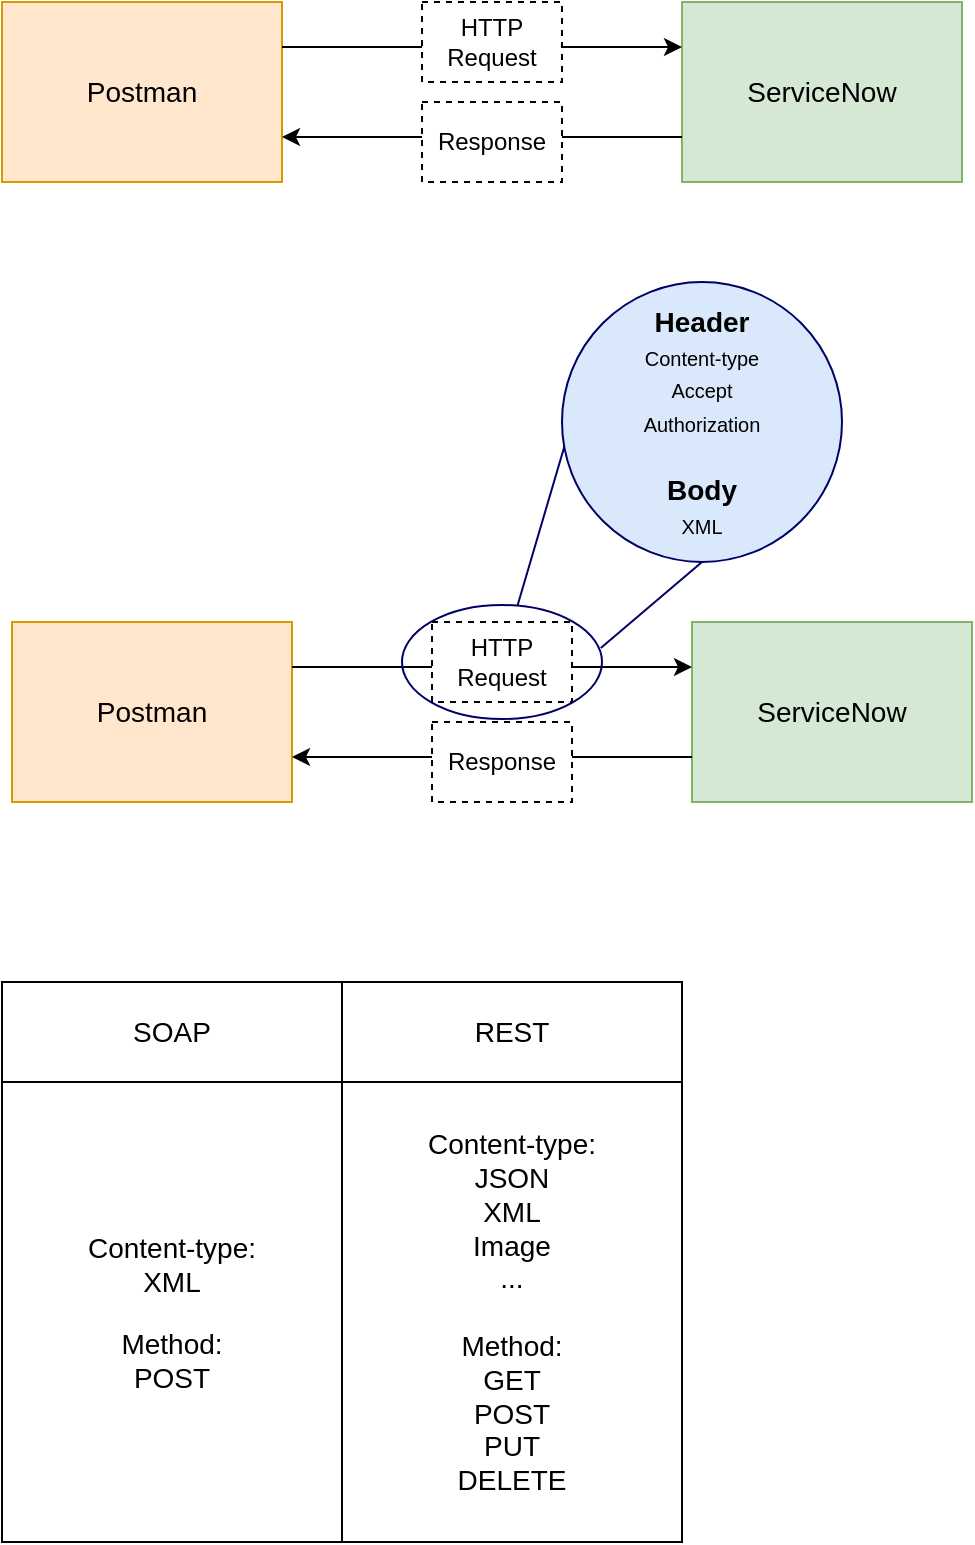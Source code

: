 <mxfile version="20.5.1" type="github">
  <diagram id="u7_6A1jx2wm4o3OyX1XM" name="Página-1">
    <mxGraphModel dx="946" dy="646" grid="1" gridSize="10" guides="1" tooltips="1" connect="1" arrows="1" fold="1" page="1" pageScale="1" pageWidth="827" pageHeight="1169" math="0" shadow="0">
      <root>
        <mxCell id="0" />
        <mxCell id="1" parent="0" />
        <mxCell id="v6u1ob0e97yH1iC7hwPf-1" value="&lt;font style=&quot;font-size: 14px;&quot;&gt;Postman&lt;/font&gt;" style="rounded=0;whiteSpace=wrap;html=1;fillColor=#ffe6cc;strokeColor=#d79b00;" parent="1" vertex="1">
          <mxGeometry x="80" y="10" width="140" height="90" as="geometry" />
        </mxCell>
        <mxCell id="v6u1ob0e97yH1iC7hwPf-2" value="&lt;font style=&quot;font-size: 14px;&quot;&gt;ServiceNow&lt;/font&gt;" style="rounded=0;whiteSpace=wrap;html=1;fillColor=#d5e8d4;strokeColor=#82b366;" parent="1" vertex="1">
          <mxGeometry x="420" y="10" width="140" height="90" as="geometry" />
        </mxCell>
        <mxCell id="v6u1ob0e97yH1iC7hwPf-3" value="" style="endArrow=classic;html=1;rounded=0;entryX=0;entryY=0.25;entryDx=0;entryDy=0;exitX=1;exitY=0.25;exitDx=0;exitDy=0;" parent="1" source="v6u1ob0e97yH1iC7hwPf-1" target="v6u1ob0e97yH1iC7hwPf-2" edge="1">
          <mxGeometry width="50" height="50" relative="1" as="geometry">
            <mxPoint x="400" y="200" as="sourcePoint" />
            <mxPoint x="450" y="150" as="targetPoint" />
          </mxGeometry>
        </mxCell>
        <mxCell id="v6u1ob0e97yH1iC7hwPf-4" value="HTTP&lt;br&gt;Request" style="rounded=0;whiteSpace=wrap;html=1;dashed=1;" parent="1" vertex="1">
          <mxGeometry x="290" y="10" width="70" height="40" as="geometry" />
        </mxCell>
        <mxCell id="v6u1ob0e97yH1iC7hwPf-5" value="" style="endArrow=classic;html=1;rounded=0;entryX=1;entryY=0.75;entryDx=0;entryDy=0;exitX=0;exitY=0.75;exitDx=0;exitDy=0;" parent="1" source="v6u1ob0e97yH1iC7hwPf-2" target="v6u1ob0e97yH1iC7hwPf-1" edge="1">
          <mxGeometry width="50" height="50" relative="1" as="geometry">
            <mxPoint x="230" y="42.5" as="sourcePoint" />
            <mxPoint x="430" y="42.5" as="targetPoint" />
          </mxGeometry>
        </mxCell>
        <mxCell id="v6u1ob0e97yH1iC7hwPf-6" value="Response" style="rounded=0;whiteSpace=wrap;html=1;dashed=1;" parent="1" vertex="1">
          <mxGeometry x="290" y="60" width="70" height="40" as="geometry" />
        </mxCell>
        <mxCell id="v6u1ob0e97yH1iC7hwPf-8" value="&lt;font style=&quot;font-size: 14px;&quot;&gt;Postman&lt;/font&gt;" style="rounded=0;whiteSpace=wrap;html=1;fillColor=#ffe6cc;strokeColor=#d79b00;" parent="1" vertex="1">
          <mxGeometry x="85" y="320" width="140" height="90" as="geometry" />
        </mxCell>
        <mxCell id="v6u1ob0e97yH1iC7hwPf-9" value="&lt;font style=&quot;font-size: 14px;&quot;&gt;ServiceNow&lt;/font&gt;" style="rounded=0;whiteSpace=wrap;html=1;fillColor=#d5e8d4;strokeColor=#82b366;" parent="1" vertex="1">
          <mxGeometry x="425" y="320" width="140" height="90" as="geometry" />
        </mxCell>
        <mxCell id="v6u1ob0e97yH1iC7hwPf-10" value="" style="endArrow=classic;html=1;rounded=0;entryX=0;entryY=0.25;entryDx=0;entryDy=0;exitX=1;exitY=0.25;exitDx=0;exitDy=0;" parent="1" source="v6u1ob0e97yH1iC7hwPf-8" target="v6u1ob0e97yH1iC7hwPf-9" edge="1">
          <mxGeometry width="50" height="50" relative="1" as="geometry">
            <mxPoint x="405" y="510" as="sourcePoint" />
            <mxPoint x="455" y="460" as="targetPoint" />
          </mxGeometry>
        </mxCell>
        <mxCell id="v6u1ob0e97yH1iC7hwPf-11" value="HTTP&lt;br&gt;Request" style="rounded=0;whiteSpace=wrap;html=1;dashed=1;" parent="1" vertex="1">
          <mxGeometry x="295" y="320" width="70" height="40" as="geometry" />
        </mxCell>
        <mxCell id="v6u1ob0e97yH1iC7hwPf-12" value="" style="endArrow=classic;html=1;rounded=0;entryX=1;entryY=0.75;entryDx=0;entryDy=0;exitX=0;exitY=0.75;exitDx=0;exitDy=0;" parent="1" source="v6u1ob0e97yH1iC7hwPf-9" target="v6u1ob0e97yH1iC7hwPf-8" edge="1">
          <mxGeometry width="50" height="50" relative="1" as="geometry">
            <mxPoint x="235" y="352.5" as="sourcePoint" />
            <mxPoint x="435" y="352.5" as="targetPoint" />
          </mxGeometry>
        </mxCell>
        <mxCell id="v6u1ob0e97yH1iC7hwPf-13" value="Response" style="rounded=0;whiteSpace=wrap;html=1;dashed=1;" parent="1" vertex="1">
          <mxGeometry x="295" y="370" width="70" height="40" as="geometry" />
        </mxCell>
        <mxCell id="v6u1ob0e97yH1iC7hwPf-15" value="" style="endArrow=none;html=1;rounded=0;fontSize=14;exitX=0.578;exitY=0.002;exitDx=0;exitDy=0;entryX=0.014;entryY=0.569;entryDx=0;entryDy=0;strokeColor=#000066;entryPerimeter=0;exitPerimeter=0;" parent="1" source="v6u1ob0e97yH1iC7hwPf-19" target="v6u1ob0e97yH1iC7hwPf-18" edge="1">
          <mxGeometry width="50" height="50" relative="1" as="geometry">
            <mxPoint x="325" y="300" as="sourcePoint" />
            <mxPoint x="400" y="190" as="targetPoint" />
          </mxGeometry>
        </mxCell>
        <mxCell id="v6u1ob0e97yH1iC7hwPf-16" value="" style="endArrow=none;html=1;rounded=0;fontSize=14;exitX=0.994;exitY=0.378;exitDx=0;exitDy=0;entryX=0.5;entryY=1;entryDx=0;entryDy=0;strokeColor=#000066;exitPerimeter=0;" parent="1" source="v6u1ob0e97yH1iC7hwPf-19" target="v6u1ob0e97yH1iC7hwPf-18" edge="1">
          <mxGeometry width="50" height="50" relative="1" as="geometry">
            <mxPoint x="360.0" y="335" as="sourcePoint" />
            <mxPoint x="490" y="290" as="targetPoint" />
          </mxGeometry>
        </mxCell>
        <mxCell id="v6u1ob0e97yH1iC7hwPf-18" value="&lt;b&gt;Header&lt;/b&gt;&lt;br&gt;&lt;font style=&quot;font-size: 10px;&quot;&gt;Content-type&lt;br&gt;Accept&lt;br&gt;Authorization&lt;br&gt;&lt;br&gt;&lt;b style=&quot;font-size: 14px;&quot;&gt;Body&lt;br&gt;&lt;/b&gt;XML&lt;br&gt;&lt;/font&gt;" style="ellipse;whiteSpace=wrap;html=1;aspect=fixed;fontSize=14;fillColor=#dae8fc;strokeColor=#000066;" parent="1" vertex="1">
          <mxGeometry x="360" y="150" width="140" height="140" as="geometry" />
        </mxCell>
        <mxCell id="v6u1ob0e97yH1iC7hwPf-19" value="" style="ellipse;whiteSpace=wrap;html=1;strokeColor=#000066;fontSize=10;fillColor=none;" parent="1" vertex="1">
          <mxGeometry x="280" y="311.5" width="100" height="57" as="geometry" />
        </mxCell>
        <mxCell id="v6u1ob0e97yH1iC7hwPf-30" value="&lt;font style=&quot;font-size: 14px;&quot;&gt;SOAP&lt;/font&gt;" style="rounded=0;whiteSpace=wrap;html=1;" parent="1" vertex="1">
          <mxGeometry x="80" y="500" width="170" height="50" as="geometry" />
        </mxCell>
        <mxCell id="v6u1ob0e97yH1iC7hwPf-31" value="&lt;span style=&quot;font-size: 14px;&quot;&gt;REST&lt;/span&gt;" style="rounded=0;whiteSpace=wrap;html=1;" parent="1" vertex="1">
          <mxGeometry x="250" y="500" width="170" height="50" as="geometry" />
        </mxCell>
        <mxCell id="v6u1ob0e97yH1iC7hwPf-32" value="&lt;span style=&quot;font-size: 14px;&quot;&gt;Content-type:&lt;br&gt;JSON&lt;br&gt;XML&lt;br&gt;Image&lt;br&gt;...&lt;br&gt;&lt;br&gt;&lt;/span&gt;&lt;span style=&quot;font-size: 14px;&quot;&gt;Method:&lt;br&gt;&lt;/span&gt;&lt;span style=&quot;font-size: 14px;&quot;&gt;GET&lt;br&gt;POST&lt;br&gt;PUT&lt;br&gt;DELETE&lt;br&gt;&lt;/span&gt;" style="rounded=0;whiteSpace=wrap;html=1;" parent="1" vertex="1">
          <mxGeometry x="250" y="550" width="170" height="230" as="geometry" />
        </mxCell>
        <mxCell id="v6u1ob0e97yH1iC7hwPf-33" value="&lt;span style=&quot;font-size: 14px;&quot;&gt;Content-type:&lt;/span&gt;&lt;br style=&quot;font-size: 14px;&quot;&gt;&lt;span style=&quot;font-size: 14px;&quot;&gt;XML&lt;/span&gt;&lt;br style=&quot;font-size: 14px;&quot;&gt;&lt;br style=&quot;font-size: 14px;&quot;&gt;&lt;span style=&quot;font-size: 14px;&quot;&gt;Method:&lt;/span&gt;&lt;br style=&quot;font-size: 14px;&quot;&gt;&lt;span style=&quot;font-size: 14px;&quot;&gt;POST&lt;/span&gt;" style="rounded=0;whiteSpace=wrap;html=1;" parent="1" vertex="1">
          <mxGeometry x="80" y="550" width="170" height="230" as="geometry" />
        </mxCell>
      </root>
    </mxGraphModel>
  </diagram>
</mxfile>
